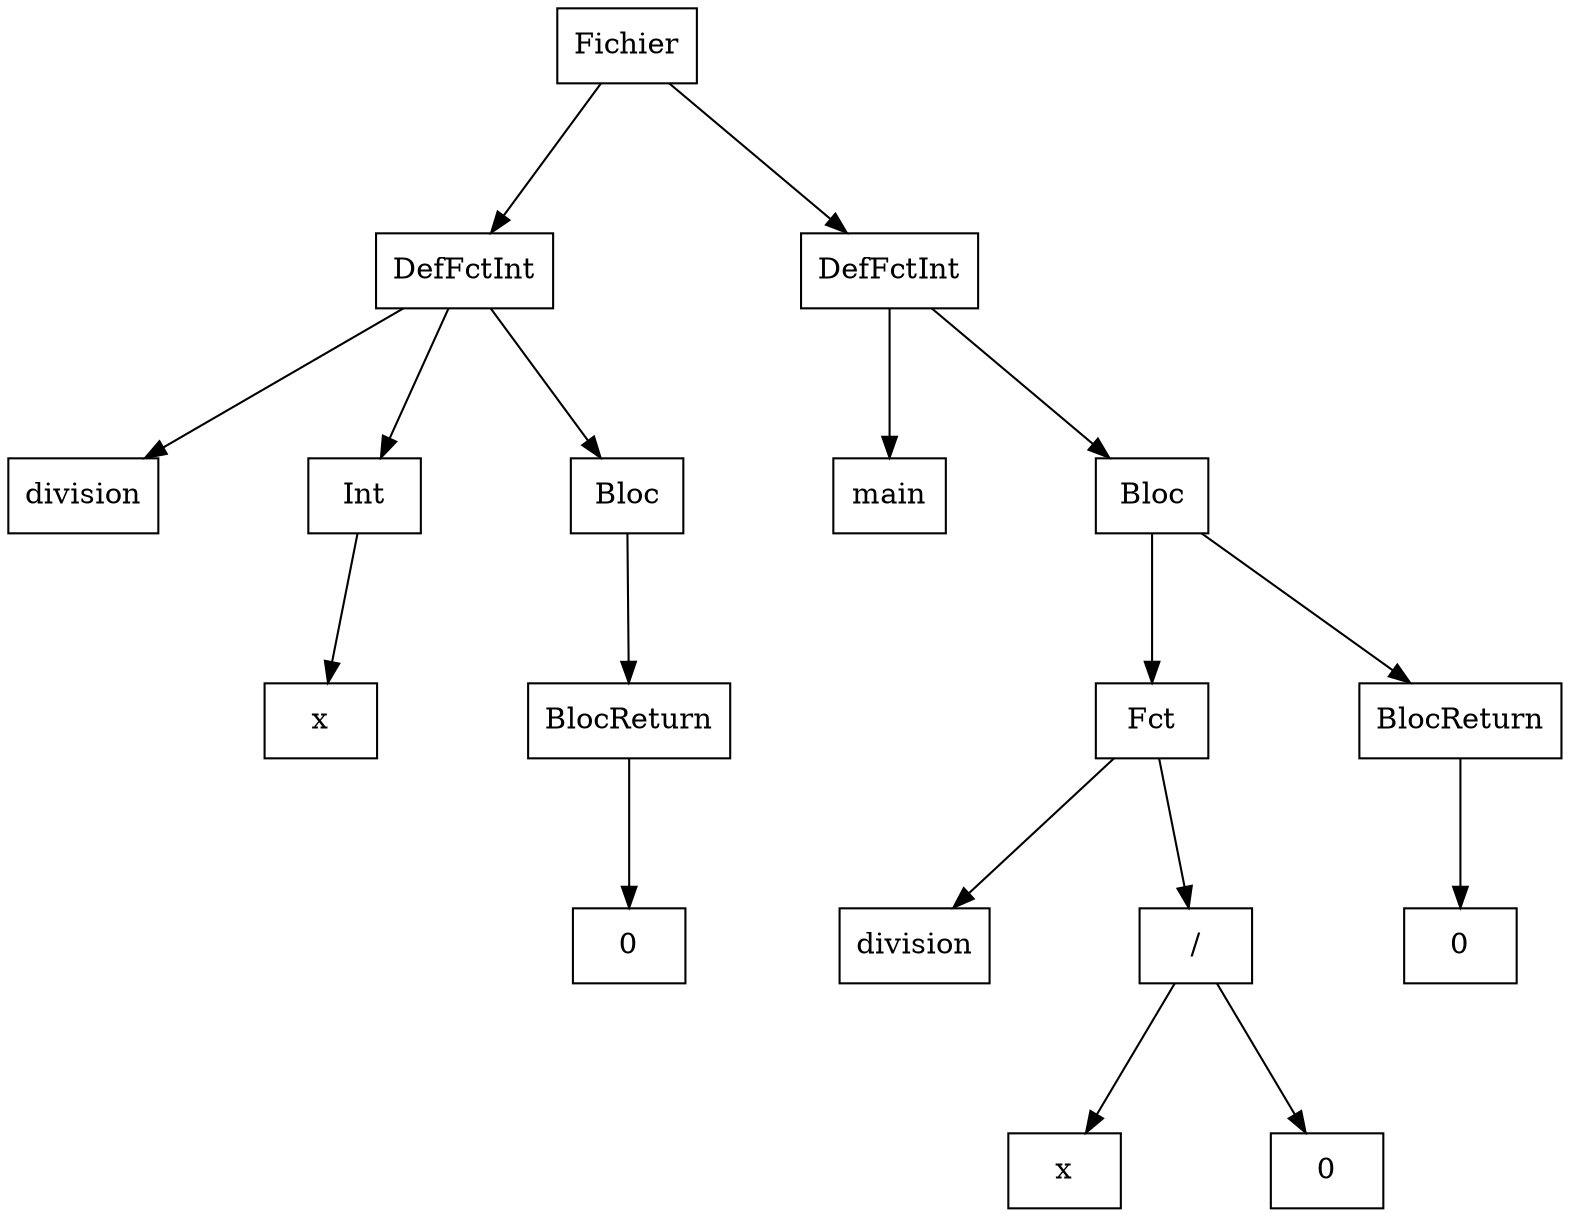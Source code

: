 digraph "ast"{

	nodesep=1;
	ranksep=1;

	N0 [label="Fichier", shape="box"];
	N1 [label="DefFctInt", shape="box"];
	N2 [label="division", shape="box"];
	N3 [label="Int", shape="box"];
	N4 [label="x", shape="box"];
	N5 [label="Bloc", shape="box"];
	N6 [label="BlocReturn", shape="box"];
	N7 [label="0", shape="box"];
	N8 [label="DefFctInt", shape="box"];
	N9 [label="main", shape="box"];
	N10 [label="Bloc", shape="box"];
	N11 [label="Fct", shape="box"];
	N12 [label="division", shape="box"];
	N13 [label="/", shape="box"];
	N14 [label="x", shape="box"];
	N15 [label="0", shape="box"];
	N16 [label="BlocReturn", shape="box"];
	N17 [label="0", shape="box"];

	N1 -> N2; 
	N3 -> N4; 
	N1 -> N3; 
	N6 -> N7; 
	N5 -> N6; 
	N1 -> N5; 
	N0 -> N1; 
	N8 -> N9; 
	N11 -> N12; 
	N13 -> N14; 
	N13 -> N15; 
	N11 -> N13; 
	N10 -> N11; 
	N16 -> N17; 
	N10 -> N16; 
	N8 -> N10; 
	N0 -> N8; 
}

